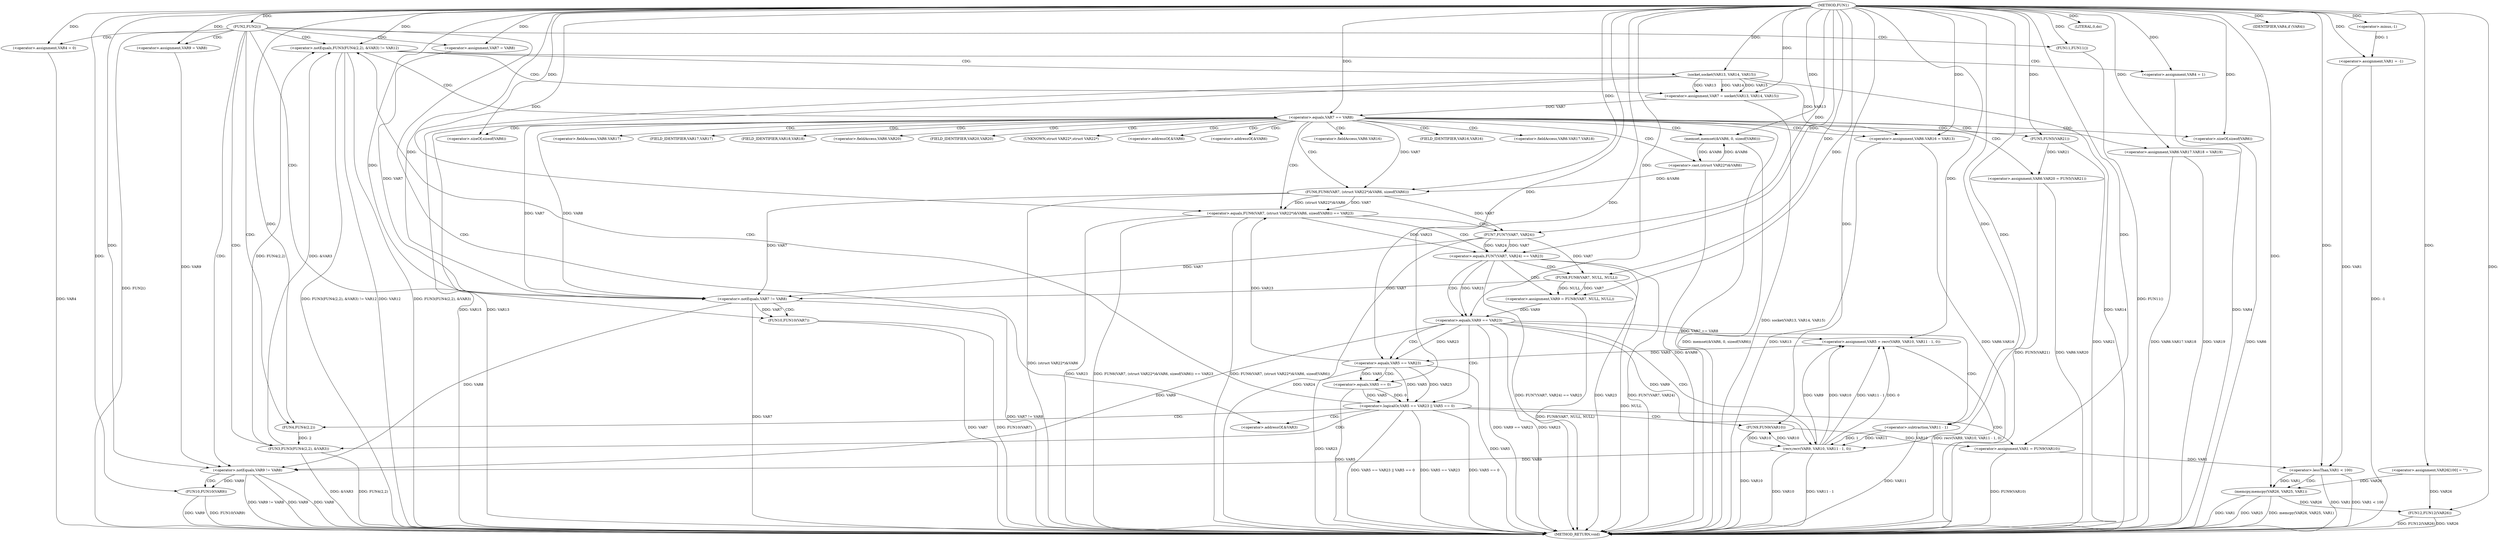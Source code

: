 digraph FUN1 {  
"1000100" [label = "(METHOD,FUN1)" ]
"1000271" [label = "(METHOD_RETURN,void)" ]
"1000103" [label = "(<operator>.assignment,VAR1 = -1)" ]
"1000105" [label = "(<operator>.minus,-1)" ]
"1000108" [label = "(FUN2,FUN2())" ]
"1000113" [label = "(<operator>.assignment,VAR4 = 0)" ]
"1000119" [label = "(<operator>.assignment,VAR7 = VAR8)" ]
"1000123" [label = "(<operator>.assignment,VAR9 = VAR8)" ]
"1000130" [label = "(<operator>.notEquals,FUN3(FUN4(2,2), &VAR3) != VAR12)" ]
"1000131" [label = "(FUN3,FUN3(FUN4(2,2), &VAR3))" ]
"1000132" [label = "(FUN4,FUN4(2,2))" ]
"1000140" [label = "(<operator>.assignment,VAR4 = 1)" ]
"1000143" [label = "(<operator>.assignment,VAR7 = socket(VAR13, VAR14, VAR15))" ]
"1000145" [label = "(socket,socket(VAR13, VAR14, VAR15))" ]
"1000150" [label = "(<operator>.equals,VAR7 == VAR8)" ]
"1000155" [label = "(memset,memset(&VAR6, 0, sizeof(VAR6)))" ]
"1000159" [label = "(<operator>.sizeOf,sizeof(VAR6))" ]
"1000161" [label = "(<operator>.assignment,VAR6.VAR16 = VAR13)" ]
"1000166" [label = "(<operator>.assignment,VAR6.VAR17.VAR18 = VAR19)" ]
"1000173" [label = "(<operator>.assignment,VAR6.VAR20 = FUN5(VAR21))" ]
"1000177" [label = "(FUN5,FUN5(VAR21))" ]
"1000180" [label = "(<operator>.equals,FUN6(VAR7, (struct VAR22*)&VAR6, sizeof(VAR6)) == VAR23)" ]
"1000181" [label = "(FUN6,FUN6(VAR7, (struct VAR22*)&VAR6, sizeof(VAR6)))" ]
"1000183" [label = "(<operator>.cast,(struct VAR22*)&VAR6)" ]
"1000187" [label = "(<operator>.sizeOf,sizeof(VAR6))" ]
"1000193" [label = "(<operator>.equals,FUN7(VAR7, VAR24) == VAR23)" ]
"1000194" [label = "(FUN7,FUN7(VAR7, VAR24))" ]
"1000200" [label = "(<operator>.assignment,VAR9 = FUN8(VAR7, NULL, NULL))" ]
"1000202" [label = "(FUN8,FUN8(VAR7, NULL, NULL))" ]
"1000207" [label = "(<operator>.equals,VAR9 == VAR23)" ]
"1000212" [label = "(<operator>.assignment,VAR5 = recv(VAR9, VAR10, VAR11 - 1, 0))" ]
"1000214" [label = "(recv,recv(VAR9, VAR10, VAR11 - 1, 0))" ]
"1000217" [label = "(<operator>.subtraction,VAR11 - 1)" ]
"1000222" [label = "(<operator>.logicalOr,VAR5 == VAR23 || VAR5 == 0)" ]
"1000223" [label = "(<operator>.equals,VAR5 == VAR23)" ]
"1000226" [label = "(<operator>.equals,VAR5 == 0)" ]
"1000231" [label = "(<operator>.assignment,VAR1 = FUN9(VAR10))" ]
"1000233" [label = "(FUN9,FUN9(VAR10))" ]
"1000235" [label = "(LITERAL,0,do)" ]
"1000237" [label = "(<operator>.notEquals,VAR7 != VAR8)" ]
"1000241" [label = "(FUN10,FUN10(VAR7))" ]
"1000244" [label = "(<operator>.notEquals,VAR9 != VAR8)" ]
"1000248" [label = "(FUN10,FUN10(VAR9))" ]
"1000251" [label = "(IDENTIFIER,VAR4,if (VAR4))" ]
"1000253" [label = "(FUN11,FUN11())" ]
"1000257" [label = "(<operator>.assignment,VAR26[100] = \"\")" ]
"1000261" [label = "(<operator>.lessThan,VAR1 < 100)" ]
"1000265" [label = "(memcpy,memcpy(VAR26, VAR25, VAR1))" ]
"1000269" [label = "(FUN12,FUN12(VAR26))" ]
"1000135" [label = "(<operator>.addressOf,&VAR3)" ]
"1000156" [label = "(<operator>.addressOf,&VAR6)" ]
"1000162" [label = "(<operator>.fieldAccess,VAR6.VAR16)" ]
"1000164" [label = "(FIELD_IDENTIFIER,VAR16,VAR16)" ]
"1000167" [label = "(<operator>.fieldAccess,VAR6.VAR17.VAR18)" ]
"1000168" [label = "(<operator>.fieldAccess,VAR6.VAR17)" ]
"1000170" [label = "(FIELD_IDENTIFIER,VAR17,VAR17)" ]
"1000171" [label = "(FIELD_IDENTIFIER,VAR18,VAR18)" ]
"1000174" [label = "(<operator>.fieldAccess,VAR6.VAR20)" ]
"1000176" [label = "(FIELD_IDENTIFIER,VAR20,VAR20)" ]
"1000184" [label = "(UNKNOWN,struct VAR22*,struct VAR22*)" ]
"1000185" [label = "(<operator>.addressOf,&VAR6)" ]
  "1000130" -> "1000271"  [ label = "DDG: FUN3(FUN4(2,2), &VAR3) != VAR12"] 
  "1000183" -> "1000271"  [ label = "DDG: &VAR6"] 
  "1000231" -> "1000271"  [ label = "DDG: FUN9(VAR10)"] 
  "1000253" -> "1000271"  [ label = "DDG: FUN11()"] 
  "1000180" -> "1000271"  [ label = "DDG: FUN6(VAR7, (struct VAR22*)&VAR6, sizeof(VAR6))"] 
  "1000207" -> "1000271"  [ label = "DDG: VAR9 == VAR23"] 
  "1000193" -> "1000271"  [ label = "DDG: VAR23"] 
  "1000261" -> "1000271"  [ label = "DDG: VAR1 < 100"] 
  "1000248" -> "1000271"  [ label = "DDG: FUN10(VAR9)"] 
  "1000187" -> "1000271"  [ label = "DDG: VAR6"] 
  "1000177" -> "1000271"  [ label = "DDG: VAR21"] 
  "1000166" -> "1000271"  [ label = "DDG: VAR19"] 
  "1000223" -> "1000271"  [ label = "DDG: VAR23"] 
  "1000193" -> "1000271"  [ label = "DDG: FUN7(VAR7, VAR24)"] 
  "1000226" -> "1000271"  [ label = "DDG: VAR5"] 
  "1000222" -> "1000271"  [ label = "DDG: VAR5 == VAR23"] 
  "1000108" -> "1000271"  [ label = "DDG: FUN2()"] 
  "1000237" -> "1000271"  [ label = "DDG: VAR7 != VAR8"] 
  "1000207" -> "1000271"  [ label = "DDG: VAR23"] 
  "1000214" -> "1000271"  [ label = "DDG: VAR10"] 
  "1000103" -> "1000271"  [ label = "DDG: -1"] 
  "1000222" -> "1000271"  [ label = "DDG: VAR5 == 0"] 
  "1000214" -> "1000271"  [ label = "DDG: VAR11 - 1"] 
  "1000212" -> "1000271"  [ label = "DDG: recv(VAR9, VAR10, VAR11 - 1, 0)"] 
  "1000180" -> "1000271"  [ label = "DDG: VAR23"] 
  "1000237" -> "1000271"  [ label = "DDG: VAR7"] 
  "1000113" -> "1000271"  [ label = "DDG: VAR4"] 
  "1000131" -> "1000271"  [ label = "DDG: FUN4(2,2)"] 
  "1000140" -> "1000271"  [ label = "DDG: VAR4"] 
  "1000265" -> "1000271"  [ label = "DDG: memcpy(VAR26, VAR25, VAR1)"] 
  "1000269" -> "1000271"  [ label = "DDG: FUN12(VAR26)"] 
  "1000265" -> "1000271"  [ label = "DDG: VAR1"] 
  "1000155" -> "1000271"  [ label = "DDG: memset(&VAR6, 0, sizeof(VAR6))"] 
  "1000166" -> "1000271"  [ label = "DDG: VAR6.VAR17.VAR18"] 
  "1000265" -> "1000271"  [ label = "DDG: VAR25"] 
  "1000217" -> "1000271"  [ label = "DDG: VAR11"] 
  "1000180" -> "1000271"  [ label = "DDG: FUN6(VAR7, (struct VAR22*)&VAR6, sizeof(VAR6)) == VAR23"] 
  "1000222" -> "1000271"  [ label = "DDG: VAR5 == VAR23 || VAR5 == 0"] 
  "1000145" -> "1000271"  [ label = "DDG: VAR15"] 
  "1000261" -> "1000271"  [ label = "DDG: VAR1"] 
  "1000131" -> "1000271"  [ label = "DDG: &VAR3"] 
  "1000193" -> "1000271"  [ label = "DDG: FUN7(VAR7, VAR24) == VAR23"] 
  "1000233" -> "1000271"  [ label = "DDG: VAR10"] 
  "1000241" -> "1000271"  [ label = "DDG: VAR7"] 
  "1000143" -> "1000271"  [ label = "DDG: socket(VAR13, VAR14, VAR15)"] 
  "1000173" -> "1000271"  [ label = "DDG: FUN5(VAR21)"] 
  "1000244" -> "1000271"  [ label = "DDG: VAR9 != VAR8"] 
  "1000269" -> "1000271"  [ label = "DDG: VAR26"] 
  "1000150" -> "1000271"  [ label = "DDG: VAR7 == VAR8"] 
  "1000202" -> "1000271"  [ label = "DDG: NULL"] 
  "1000244" -> "1000271"  [ label = "DDG: VAR9"] 
  "1000194" -> "1000271"  [ label = "DDG: VAR24"] 
  "1000161" -> "1000271"  [ label = "DDG: VAR6.VAR16"] 
  "1000244" -> "1000271"  [ label = "DDG: VAR8"] 
  "1000145" -> "1000271"  [ label = "DDG: VAR13"] 
  "1000241" -> "1000271"  [ label = "DDG: FUN10(VAR7)"] 
  "1000145" -> "1000271"  [ label = "DDG: VAR14"] 
  "1000181" -> "1000271"  [ label = "DDG: (struct VAR22*)&VAR6"] 
  "1000173" -> "1000271"  [ label = "DDG: VAR6.VAR20"] 
  "1000130" -> "1000271"  [ label = "DDG: VAR12"] 
  "1000248" -> "1000271"  [ label = "DDG: VAR9"] 
  "1000223" -> "1000271"  [ label = "DDG: VAR5"] 
  "1000161" -> "1000271"  [ label = "DDG: VAR13"] 
  "1000130" -> "1000271"  [ label = "DDG: FUN3(FUN4(2,2), &VAR3)"] 
  "1000200" -> "1000271"  [ label = "DDG: FUN8(VAR7, NULL, NULL)"] 
  "1000105" -> "1000103"  [ label = "DDG: 1"] 
  "1000100" -> "1000103"  [ label = "DDG: "] 
  "1000100" -> "1000105"  [ label = "DDG: "] 
  "1000100" -> "1000108"  [ label = "DDG: "] 
  "1000100" -> "1000113"  [ label = "DDG: "] 
  "1000100" -> "1000119"  [ label = "DDG: "] 
  "1000100" -> "1000123"  [ label = "DDG: "] 
  "1000131" -> "1000130"  [ label = "DDG: FUN4(2,2)"] 
  "1000131" -> "1000130"  [ label = "DDG: &VAR3"] 
  "1000132" -> "1000131"  [ label = "DDG: 2"] 
  "1000100" -> "1000132"  [ label = "DDG: "] 
  "1000100" -> "1000130"  [ label = "DDG: "] 
  "1000100" -> "1000140"  [ label = "DDG: "] 
  "1000145" -> "1000143"  [ label = "DDG: VAR13"] 
  "1000145" -> "1000143"  [ label = "DDG: VAR14"] 
  "1000145" -> "1000143"  [ label = "DDG: VAR15"] 
  "1000100" -> "1000143"  [ label = "DDG: "] 
  "1000100" -> "1000145"  [ label = "DDG: "] 
  "1000143" -> "1000150"  [ label = "DDG: VAR7"] 
  "1000100" -> "1000150"  [ label = "DDG: "] 
  "1000183" -> "1000155"  [ label = "DDG: &VAR6"] 
  "1000100" -> "1000155"  [ label = "DDG: "] 
  "1000100" -> "1000159"  [ label = "DDG: "] 
  "1000145" -> "1000161"  [ label = "DDG: VAR13"] 
  "1000100" -> "1000161"  [ label = "DDG: "] 
  "1000100" -> "1000166"  [ label = "DDG: "] 
  "1000177" -> "1000173"  [ label = "DDG: VAR21"] 
  "1000100" -> "1000177"  [ label = "DDG: "] 
  "1000181" -> "1000180"  [ label = "DDG: VAR7"] 
  "1000181" -> "1000180"  [ label = "DDG: (struct VAR22*)&VAR6"] 
  "1000150" -> "1000181"  [ label = "DDG: VAR7"] 
  "1000100" -> "1000181"  [ label = "DDG: "] 
  "1000183" -> "1000181"  [ label = "DDG: &VAR6"] 
  "1000155" -> "1000183"  [ label = "DDG: &VAR6"] 
  "1000100" -> "1000187"  [ label = "DDG: "] 
  "1000223" -> "1000180"  [ label = "DDG: VAR23"] 
  "1000100" -> "1000180"  [ label = "DDG: "] 
  "1000194" -> "1000193"  [ label = "DDG: VAR7"] 
  "1000194" -> "1000193"  [ label = "DDG: VAR24"] 
  "1000181" -> "1000194"  [ label = "DDG: VAR7"] 
  "1000100" -> "1000194"  [ label = "DDG: "] 
  "1000180" -> "1000193"  [ label = "DDG: VAR23"] 
  "1000100" -> "1000193"  [ label = "DDG: "] 
  "1000202" -> "1000200"  [ label = "DDG: VAR7"] 
  "1000202" -> "1000200"  [ label = "DDG: NULL"] 
  "1000100" -> "1000200"  [ label = "DDG: "] 
  "1000194" -> "1000202"  [ label = "DDG: VAR7"] 
  "1000100" -> "1000202"  [ label = "DDG: "] 
  "1000200" -> "1000207"  [ label = "DDG: VAR9"] 
  "1000100" -> "1000207"  [ label = "DDG: "] 
  "1000193" -> "1000207"  [ label = "DDG: VAR23"] 
  "1000214" -> "1000212"  [ label = "DDG: VAR9"] 
  "1000214" -> "1000212"  [ label = "DDG: VAR10"] 
  "1000214" -> "1000212"  [ label = "DDG: VAR11 - 1"] 
  "1000214" -> "1000212"  [ label = "DDG: 0"] 
  "1000100" -> "1000212"  [ label = "DDG: "] 
  "1000207" -> "1000214"  [ label = "DDG: VAR9"] 
  "1000100" -> "1000214"  [ label = "DDG: "] 
  "1000233" -> "1000214"  [ label = "DDG: VAR10"] 
  "1000217" -> "1000214"  [ label = "DDG: VAR11"] 
  "1000217" -> "1000214"  [ label = "DDG: 1"] 
  "1000100" -> "1000217"  [ label = "DDG: "] 
  "1000223" -> "1000222"  [ label = "DDG: VAR5"] 
  "1000223" -> "1000222"  [ label = "DDG: VAR23"] 
  "1000212" -> "1000223"  [ label = "DDG: VAR5"] 
  "1000100" -> "1000223"  [ label = "DDG: "] 
  "1000207" -> "1000223"  [ label = "DDG: VAR23"] 
  "1000226" -> "1000222"  [ label = "DDG: VAR5"] 
  "1000226" -> "1000222"  [ label = "DDG: 0"] 
  "1000223" -> "1000226"  [ label = "DDG: VAR5"] 
  "1000100" -> "1000226"  [ label = "DDG: "] 
  "1000233" -> "1000231"  [ label = "DDG: VAR10"] 
  "1000100" -> "1000231"  [ label = "DDG: "] 
  "1000214" -> "1000233"  [ label = "DDG: VAR10"] 
  "1000100" -> "1000233"  [ label = "DDG: "] 
  "1000100" -> "1000235"  [ label = "DDG: "] 
  "1000181" -> "1000237"  [ label = "DDG: VAR7"] 
  "1000150" -> "1000237"  [ label = "DDG: VAR7"] 
  "1000194" -> "1000237"  [ label = "DDG: VAR7"] 
  "1000202" -> "1000237"  [ label = "DDG: VAR7"] 
  "1000119" -> "1000237"  [ label = "DDG: VAR7"] 
  "1000100" -> "1000237"  [ label = "DDG: "] 
  "1000150" -> "1000237"  [ label = "DDG: VAR8"] 
  "1000237" -> "1000241"  [ label = "DDG: VAR7"] 
  "1000100" -> "1000241"  [ label = "DDG: "] 
  "1000207" -> "1000244"  [ label = "DDG: VAR9"] 
  "1000214" -> "1000244"  [ label = "DDG: VAR9"] 
  "1000123" -> "1000244"  [ label = "DDG: VAR9"] 
  "1000100" -> "1000244"  [ label = "DDG: "] 
  "1000237" -> "1000244"  [ label = "DDG: VAR8"] 
  "1000244" -> "1000248"  [ label = "DDG: VAR9"] 
  "1000100" -> "1000248"  [ label = "DDG: "] 
  "1000100" -> "1000251"  [ label = "DDG: "] 
  "1000100" -> "1000253"  [ label = "DDG: "] 
  "1000100" -> "1000257"  [ label = "DDG: "] 
  "1000103" -> "1000261"  [ label = "DDG: VAR1"] 
  "1000231" -> "1000261"  [ label = "DDG: VAR1"] 
  "1000100" -> "1000261"  [ label = "DDG: "] 
  "1000257" -> "1000265"  [ label = "DDG: VAR26"] 
  "1000100" -> "1000265"  [ label = "DDG: "] 
  "1000261" -> "1000265"  [ label = "DDG: VAR1"] 
  "1000257" -> "1000269"  [ label = "DDG: VAR26"] 
  "1000265" -> "1000269"  [ label = "DDG: VAR26"] 
  "1000100" -> "1000269"  [ label = "DDG: "] 
  "1000108" -> "1000244"  [ label = "CDG: "] 
  "1000108" -> "1000132"  [ label = "CDG: "] 
  "1000108" -> "1000123"  [ label = "CDG: "] 
  "1000108" -> "1000130"  [ label = "CDG: "] 
  "1000108" -> "1000119"  [ label = "CDG: "] 
  "1000108" -> "1000135"  [ label = "CDG: "] 
  "1000108" -> "1000131"  [ label = "CDG: "] 
  "1000108" -> "1000113"  [ label = "CDG: "] 
  "1000108" -> "1000237"  [ label = "CDG: "] 
  "1000108" -> "1000253"  [ label = "CDG: "] 
  "1000130" -> "1000150"  [ label = "CDG: "] 
  "1000130" -> "1000145"  [ label = "CDG: "] 
  "1000130" -> "1000143"  [ label = "CDG: "] 
  "1000130" -> "1000140"  [ label = "CDG: "] 
  "1000150" -> "1000164"  [ label = "CDG: "] 
  "1000150" -> "1000174"  [ label = "CDG: "] 
  "1000150" -> "1000156"  [ label = "CDG: "] 
  "1000150" -> "1000161"  [ label = "CDG: "] 
  "1000150" -> "1000166"  [ label = "CDG: "] 
  "1000150" -> "1000180"  [ label = "CDG: "] 
  "1000150" -> "1000183"  [ label = "CDG: "] 
  "1000150" -> "1000167"  [ label = "CDG: "] 
  "1000150" -> "1000176"  [ label = "CDG: "] 
  "1000150" -> "1000187"  [ label = "CDG: "] 
  "1000150" -> "1000185"  [ label = "CDG: "] 
  "1000150" -> "1000168"  [ label = "CDG: "] 
  "1000150" -> "1000159"  [ label = "CDG: "] 
  "1000150" -> "1000173"  [ label = "CDG: "] 
  "1000150" -> "1000155"  [ label = "CDG: "] 
  "1000150" -> "1000170"  [ label = "CDG: "] 
  "1000150" -> "1000171"  [ label = "CDG: "] 
  "1000150" -> "1000184"  [ label = "CDG: "] 
  "1000150" -> "1000177"  [ label = "CDG: "] 
  "1000150" -> "1000162"  [ label = "CDG: "] 
  "1000150" -> "1000181"  [ label = "CDG: "] 
  "1000180" -> "1000194"  [ label = "CDG: "] 
  "1000180" -> "1000193"  [ label = "CDG: "] 
  "1000193" -> "1000200"  [ label = "CDG: "] 
  "1000193" -> "1000207"  [ label = "CDG: "] 
  "1000193" -> "1000202"  [ label = "CDG: "] 
  "1000207" -> "1000222"  [ label = "CDG: "] 
  "1000207" -> "1000214"  [ label = "CDG: "] 
  "1000207" -> "1000217"  [ label = "CDG: "] 
  "1000207" -> "1000212"  [ label = "CDG: "] 
  "1000207" -> "1000223"  [ label = "CDG: "] 
  "1000222" -> "1000233"  [ label = "CDG: "] 
  "1000222" -> "1000231"  [ label = "CDG: "] 
  "1000222" -> "1000132"  [ label = "CDG: "] 
  "1000222" -> "1000130"  [ label = "CDG: "] 
  "1000222" -> "1000135"  [ label = "CDG: "] 
  "1000222" -> "1000131"  [ label = "CDG: "] 
  "1000223" -> "1000226"  [ label = "CDG: "] 
  "1000237" -> "1000241"  [ label = "CDG: "] 
  "1000244" -> "1000248"  [ label = "CDG: "] 
  "1000261" -> "1000265"  [ label = "CDG: "] 
}
